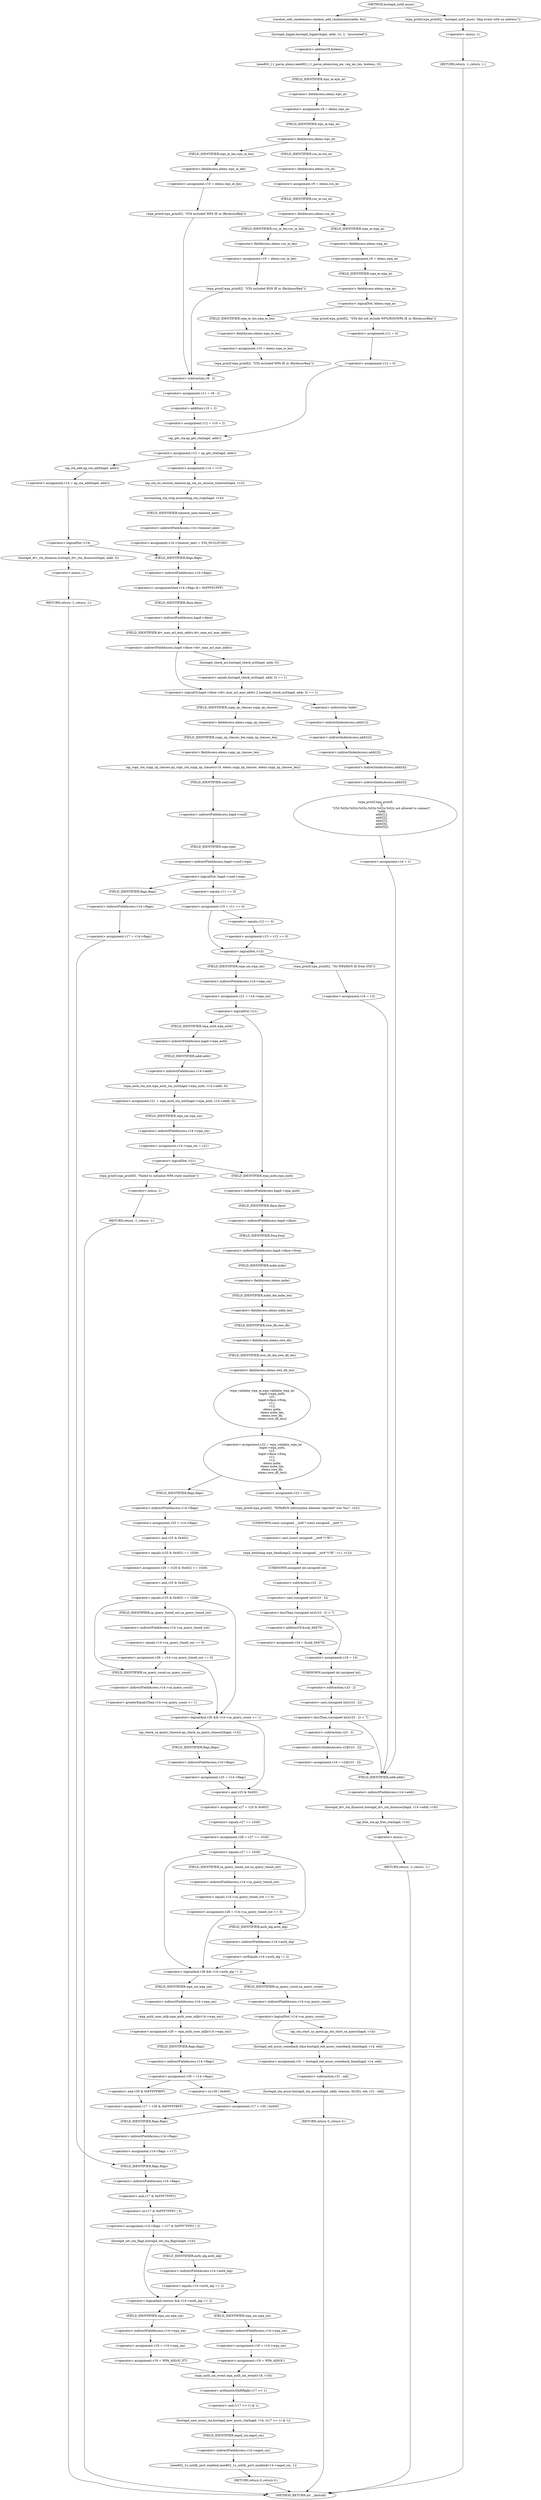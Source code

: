 digraph hostapd_notif_assoc {  
"1000159" [label = "(random_add_randomness,random_add_randomness(addr, 6u))" ]
"1000162" [label = "(hostapd_logger,hostapd_logger(hapd, addr, 1u, 2, \"associated\"))" ]
"1000168" [label = "(ieee802_11_parse_elems,ieee802_11_parse_elems(req_ies, req_ies_len, &elems, 0))" ]
"1000171" [label = "(<operator>.addressOf,&elems)" ]
"1000174" [label = "(<operator>.assignment,v9 = elems.wps_ie)" ]
"1000176" [label = "(<operator>.fieldAccess,elems.wps_ie)" ]
"1000178" [label = "(FIELD_IDENTIFIER,wps_ie,wps_ie)" ]
"1000180" [label = "(<operator>.fieldAccess,elems.wps_ie)" ]
"1000182" [label = "(FIELD_IDENTIFIER,wps_ie,wps_ie)" ]
"1000184" [label = "(<operator>.assignment,v10 = elems.wps_ie_len)" ]
"1000186" [label = "(<operator>.fieldAccess,elems.wps_ie_len)" ]
"1000188" [label = "(FIELD_IDENTIFIER,wps_ie_len,wps_ie_len)" ]
"1000189" [label = "(wpa_printf,wpa_printf(2, \"STA included WPS IE in (Re)AssocReq\"))" ]
"1000194" [label = "(<operator>.assignment,v9 = elems.rsn_ie)" ]
"1000196" [label = "(<operator>.fieldAccess,elems.rsn_ie)" ]
"1000198" [label = "(FIELD_IDENTIFIER,rsn_ie,rsn_ie)" ]
"1000200" [label = "(<operator>.fieldAccess,elems.rsn_ie)" ]
"1000202" [label = "(FIELD_IDENTIFIER,rsn_ie,rsn_ie)" ]
"1000204" [label = "(<operator>.assignment,v10 = elems.rsn_ie_len)" ]
"1000206" [label = "(<operator>.fieldAccess,elems.rsn_ie_len)" ]
"1000208" [label = "(FIELD_IDENTIFIER,rsn_ie_len,rsn_ie_len)" ]
"1000209" [label = "(wpa_printf,wpa_printf(2, \"STA included RSN IE in (Re)AssocReq\"))" ]
"1000214" [label = "(<operator>.assignment,v9 = elems.wpa_ie)" ]
"1000216" [label = "(<operator>.fieldAccess,elems.wpa_ie)" ]
"1000218" [label = "(FIELD_IDENTIFIER,wpa_ie,wpa_ie)" ]
"1000220" [label = "(<operator>.logicalNot,!elems.wpa_ie)" ]
"1000221" [label = "(<operator>.fieldAccess,elems.wpa_ie)" ]
"1000223" [label = "(FIELD_IDENTIFIER,wpa_ie,wpa_ie)" ]
"1000225" [label = "(wpa_printf,wpa_printf(2, \"STA did not include WPS/RSN/WPA IE in (Re)AssocReq\"))" ]
"1000228" [label = "(<operator>.assignment,v11 = 0)" ]
"1000231" [label = "(<operator>.assignment,v12 = 0)" ]
"1000235" [label = "(<operator>.assignment,v13 = ap_get_sta(hapd, addr))" ]
"1000237" [label = "(ap_get_sta,ap_get_sta(hapd, addr))" ]
"1000243" [label = "(<operator>.assignment,v14 = v13)" ]
"1000246" [label = "(ap_sta_no_session_timeout,ap_sta_no_session_timeout(hapd, v13))" ]
"1000249" [label = "(accounting_sta_stop,accounting_sta_stop(hapd, v14))" ]
"1000252" [label = "(<operator>.assignment,v14->timeout_next = STA_NULLFUNC)" ]
"1000253" [label = "(<operator>.indirectFieldAccess,v14->timeout_next)" ]
"1000255" [label = "(FIELD_IDENTIFIER,timeout_next,timeout_next)" ]
"1000259" [label = "(<operator>.assignment,v14 = ap_sta_add(hapd, addr))" ]
"1000261" [label = "(ap_sta_add,ap_sta_add(hapd, addr))" ]
"1000265" [label = "(<operator>.logicalNot,!v14)" ]
"1000268" [label = "(hostapd_drv_sta_disassoc,hostapd_drv_sta_disassoc(hapd, addr, 5))" ]
"1000272" [label = "(RETURN,return -1;,return -1;)" ]
"1000273" [label = "(<operator>.minus,-1)" ]
"1000275" [label = "(<operators>.assignmentAnd,v14->flags &= 0xFFFECFFF)" ]
"1000276" [label = "(<operator>.indirectFieldAccess,v14->flags)" ]
"1000278" [label = "(FIELD_IDENTIFIER,flags,flags)" ]
"1000281" [label = "(<operator>.logicalOr,hapd->iface->drv_max_acl_mac_addrs || hostapd_check_acl(hapd, addr, 0) == 1)" ]
"1000282" [label = "(<operator>.indirectFieldAccess,hapd->iface->drv_max_acl_mac_addrs)" ]
"1000283" [label = "(<operator>.indirectFieldAccess,hapd->iface)" ]
"1000285" [label = "(FIELD_IDENTIFIER,iface,iface)" ]
"1000286" [label = "(FIELD_IDENTIFIER,drv_max_acl_mac_addrs,drv_max_acl_mac_addrs)" ]
"1000287" [label = "(<operator>.equals,hostapd_check_acl(hapd, addr, 0) == 1)" ]
"1000288" [label = "(hostapd_check_acl,hostapd_check_acl(hapd, addr, 0))" ]
"1000294" [label = "(ap_copy_sta_supp_op_classes,ap_copy_sta_supp_op_classes(v14, elems.supp_op_classes, elems.supp_op_classes_len))" ]
"1000296" [label = "(<operator>.fieldAccess,elems.supp_op_classes)" ]
"1000298" [label = "(FIELD_IDENTIFIER,supp_op_classes,supp_op_classes)" ]
"1000299" [label = "(<operator>.fieldAccess,elems.supp_op_classes_len)" ]
"1000301" [label = "(FIELD_IDENTIFIER,supp_op_classes_len,supp_op_classes_len)" ]
"1000303" [label = "(<operator>.logicalNot,!hapd->conf->wpa)" ]
"1000304" [label = "(<operator>.indirectFieldAccess,hapd->conf->wpa)" ]
"1000305" [label = "(<operator>.indirectFieldAccess,hapd->conf)" ]
"1000307" [label = "(FIELD_IDENTIFIER,conf,conf)" ]
"1000308" [label = "(FIELD_IDENTIFIER,wpa,wpa)" ]
"1000310" [label = "(<operator>.assignment,v17 = v14->flags)" ]
"1000312" [label = "(<operator>.indirectFieldAccess,v14->flags)" ]
"1000314" [label = "(FIELD_IDENTIFIER,flags,flags)" ]
"1000316" [label = "(<operator>.assignment,v15 = v11 == 0)" ]
"1000318" [label = "(<operator>.equals,v11 == 0)" ]
"1000323" [label = "(<operator>.assignment,v15 = v12 == 0)" ]
"1000325" [label = "(<operator>.equals,v12 == 0)" ]
"1000329" [label = "(<operator>.logicalNot,!v15)" ]
"1000332" [label = "(<operator>.assignment,v21 = v14->wpa_sm)" ]
"1000334" [label = "(<operator>.indirectFieldAccess,v14->wpa_sm)" ]
"1000336" [label = "(FIELD_IDENTIFIER,wpa_sm,wpa_sm)" ]
"1000338" [label = "(<operator>.logicalNot,!v21)" ]
"1000341" [label = "(<operator>.assignment,v21 = wpa_auth_sta_init(hapd->wpa_auth, v14->addr, 0))" ]
"1000343" [label = "(wpa_auth_sta_init,wpa_auth_sta_init(hapd->wpa_auth, v14->addr, 0))" ]
"1000344" [label = "(<operator>.indirectFieldAccess,hapd->wpa_auth)" ]
"1000346" [label = "(FIELD_IDENTIFIER,wpa_auth,wpa_auth)" ]
"1000347" [label = "(<operator>.indirectFieldAccess,v14->addr)" ]
"1000349" [label = "(FIELD_IDENTIFIER,addr,addr)" ]
"1000351" [label = "(<operator>.assignment,v14->wpa_sm = v21)" ]
"1000352" [label = "(<operator>.indirectFieldAccess,v14->wpa_sm)" ]
"1000354" [label = "(FIELD_IDENTIFIER,wpa_sm,wpa_sm)" ]
"1000357" [label = "(<operator>.logicalNot,!v21)" ]
"1000360" [label = "(wpa_printf,wpa_printf(5, \"Failed to initialize WPA state machine\"))" ]
"1000363" [label = "(RETURN,return -1;,return -1;)" ]
"1000364" [label = "(<operator>.minus,-1)" ]
"1000366" [label = "(<operator>.assignment,v22 = wpa_validate_wpa_ie(\n                      hapd->wpa_auth,\n                      v21,\n                      hapd->iface->freq,\n                      v11,\n                      v12,\n                      elems.mdie,\n                      elems.mdie_len,\n                      elems.owe_dh,\n                      elems.owe_dh_len))" ]
"1000368" [label = "(wpa_validate_wpa_ie,wpa_validate_wpa_ie(\n                      hapd->wpa_auth,\n                      v21,\n                      hapd->iface->freq,\n                      v11,\n                      v12,\n                      elems.mdie,\n                      elems.mdie_len,\n                      elems.owe_dh,\n                      elems.owe_dh_len))" ]
"1000369" [label = "(<operator>.indirectFieldAccess,hapd->wpa_auth)" ]
"1000371" [label = "(FIELD_IDENTIFIER,wpa_auth,wpa_auth)" ]
"1000373" [label = "(<operator>.indirectFieldAccess,hapd->iface->freq)" ]
"1000374" [label = "(<operator>.indirectFieldAccess,hapd->iface)" ]
"1000376" [label = "(FIELD_IDENTIFIER,iface,iface)" ]
"1000377" [label = "(FIELD_IDENTIFIER,freq,freq)" ]
"1000380" [label = "(<operator>.fieldAccess,elems.mdie)" ]
"1000382" [label = "(FIELD_IDENTIFIER,mdie,mdie)" ]
"1000383" [label = "(<operator>.fieldAccess,elems.mdie_len)" ]
"1000385" [label = "(FIELD_IDENTIFIER,mdie_len,mdie_len)" ]
"1000386" [label = "(<operator>.fieldAccess,elems.owe_dh)" ]
"1000388" [label = "(FIELD_IDENTIFIER,owe_dh,owe_dh)" ]
"1000389" [label = "(<operator>.fieldAccess,elems.owe_dh_len)" ]
"1000391" [label = "(FIELD_IDENTIFIER,owe_dh_len,owe_dh_len)" ]
"1000395" [label = "(<operator>.assignment,v23 = v22)" ]
"1000398" [label = "(wpa_printf,wpa_printf(2, \"WPA/RSN information element rejected? (res %u)\", v22))" ]
"1000402" [label = "(wpa_hexdump,wpa_hexdump(2, (const unsigned __int8 *)\"IE\", v11, v12))" ]
"1000404" [label = "(<operator>.cast,(const unsigned __int8 *)\"IE\")" ]
"1000405" [label = "(UNKNOWN,const unsigned __int8 *,const unsigned __int8 *)" ]
"1000410" [label = "(<operator>.lessThan,(unsigned int)(v23 - 2) < 7)" ]
"1000411" [label = "(<operator>.cast,(unsigned int)(v23 - 2))" ]
"1000412" [label = "(UNKNOWN,unsigned int,unsigned int)" ]
"1000413" [label = "(<operator>.subtraction,v23 - 2)" ]
"1000417" [label = "(<operator>.assignment,v24 = &unk_94D70)" ]
"1000419" [label = "(<operator>.addressOf,&unk_94D70)" ]
"1000421" [label = "(<operator>.assignment,v16 = 13)" ]
"1000425" [label = "(<operator>.lessThan,(unsigned int)(v23 - 2) < 7)" ]
"1000426" [label = "(<operator>.cast,(unsigned int)(v23 - 2))" ]
"1000427" [label = "(UNKNOWN,unsigned int,unsigned int)" ]
"1000428" [label = "(<operator>.subtraction,v23 - 2)" ]
"1000432" [label = "(<operator>.assignment,v16 = v24[v23 - 2])" ]
"1000434" [label = "(<operator>.indirectIndexAccess,v24[v23 - 2])" ]
"1000436" [label = "(<operator>.subtraction,v23 - 2)" ]
"1000440" [label = "(<operator>.assignment,v25 = v14->flags)" ]
"1000442" [label = "(<operator>.indirectFieldAccess,v14->flags)" ]
"1000444" [label = "(FIELD_IDENTIFIER,flags,flags)" ]
"1000445" [label = "(<operator>.assignment,v26 = (v25 & 0x402) == 1026)" ]
"1000447" [label = "(<operator>.equals,(v25 & 0x402) == 1026)" ]
"1000448" [label = "(<operator>.and,v25 & 0x402)" ]
"1000453" [label = "(<operator>.equals,(v25 & 0x402) == 1026)" ]
"1000454" [label = "(<operator>.and,v25 & 0x402)" ]
"1000458" [label = "(<operator>.assignment,v26 = v14->sa_query_timed_out == 0)" ]
"1000460" [label = "(<operator>.equals,v14->sa_query_timed_out == 0)" ]
"1000461" [label = "(<operator>.indirectFieldAccess,v14->sa_query_timed_out)" ]
"1000463" [label = "(FIELD_IDENTIFIER,sa_query_timed_out,sa_query_timed_out)" ]
"1000466" [label = "(<operator>.logicalAnd,v26 && v14->sa_query_count >= 1)" ]
"1000468" [label = "(<operator>.greaterEqualsThan,v14->sa_query_count >= 1)" ]
"1000469" [label = "(<operator>.indirectFieldAccess,v14->sa_query_count)" ]
"1000471" [label = "(FIELD_IDENTIFIER,sa_query_count,sa_query_count)" ]
"1000474" [label = "(ap_check_sa_query_timeout,ap_check_sa_query_timeout(hapd, v14))" ]
"1000477" [label = "(<operator>.assignment,v25 = v14->flags)" ]
"1000479" [label = "(<operator>.indirectFieldAccess,v14->flags)" ]
"1000481" [label = "(FIELD_IDENTIFIER,flags,flags)" ]
"1000482" [label = "(<operator>.assignment,v27 = v25 & 0x402)" ]
"1000484" [label = "(<operator>.and,v25 & 0x402)" ]
"1000487" [label = "(<operator>.assignment,v28 = v27 == 1026)" ]
"1000489" [label = "(<operator>.equals,v27 == 1026)" ]
"1000493" [label = "(<operator>.equals,v27 == 1026)" ]
"1000496" [label = "(<operator>.assignment,v28 = v14->sa_query_timed_out == 0)" ]
"1000498" [label = "(<operator>.equals,v14->sa_query_timed_out == 0)" ]
"1000499" [label = "(<operator>.indirectFieldAccess,v14->sa_query_timed_out)" ]
"1000501" [label = "(FIELD_IDENTIFIER,sa_query_timed_out,sa_query_timed_out)" ]
"1000504" [label = "(<operator>.logicalAnd,v28 && v14->auth_alg != 2)" ]
"1000506" [label = "(<operator>.notEquals,v14->auth_alg != 2)" ]
"1000507" [label = "(<operator>.indirectFieldAccess,v14->auth_alg)" ]
"1000509" [label = "(FIELD_IDENTIFIER,auth_alg,auth_alg)" ]
"1000513" [label = "(<operator>.logicalNot,!v14->sa_query_count)" ]
"1000514" [label = "(<operator>.indirectFieldAccess,v14->sa_query_count)" ]
"1000516" [label = "(FIELD_IDENTIFIER,sa_query_count,sa_query_count)" ]
"1000517" [label = "(ap_sta_start_sa_query,ap_sta_start_sa_query(hapd, v14))" ]
"1000520" [label = "(<operator>.assignment,v31 = hostapd_eid_assoc_comeback_time(hapd, v14, eid))" ]
"1000522" [label = "(hostapd_eid_assoc_comeback_time,hostapd_eid_assoc_comeback_time(hapd, v14, eid))" ]
"1000526" [label = "(hostapd_sta_assoc,hostapd_sta_assoc(hapd, addr, reassoc, 0x1Eu, eid, v31 - eid))" ]
"1000532" [label = "(<operator>.subtraction,v31 - eid)" ]
"1000535" [label = "(RETURN,return 0;,return 0;)" ]
"1000537" [label = "(<operator>.assignment,v29 = wpa_auth_uses_mfp(v14->wpa_sm))" ]
"1000539" [label = "(wpa_auth_uses_mfp,wpa_auth_uses_mfp(v14->wpa_sm))" ]
"1000540" [label = "(<operator>.indirectFieldAccess,v14->wpa_sm)" ]
"1000542" [label = "(FIELD_IDENTIFIER,wpa_sm,wpa_sm)" ]
"1000543" [label = "(<operator>.assignment,v30 = v14->flags)" ]
"1000545" [label = "(<operator>.indirectFieldAccess,v14->flags)" ]
"1000547" [label = "(FIELD_IDENTIFIER,flags,flags)" ]
"1000550" [label = "(<operator>.assignment,v17 = v30 | 0x400)" ]
"1000552" [label = "(<operator>.or,v30 | 0x400)" ]
"1000556" [label = "(<operator>.assignment,v17 = v30 & 0xFFFFFBFF)" ]
"1000558" [label = "(<operator>.and,v30 & 0xFFFFFBFF)" ]
"1000561" [label = "(<operator>.assignment,v14->flags = v17)" ]
"1000562" [label = "(<operator>.indirectFieldAccess,v14->flags)" ]
"1000564" [label = "(FIELD_IDENTIFIER,flags,flags)" ]
"1000567" [label = "(<operator>.assignment,v14->flags = v17 & 0xFFF7FFFC | 3)" ]
"1000568" [label = "(<operator>.indirectFieldAccess,v14->flags)" ]
"1000570" [label = "(FIELD_IDENTIFIER,flags,flags)" ]
"1000571" [label = "(<operator>.or,v17 & 0xFFF7FFFC | 3)" ]
"1000572" [label = "(<operator>.and,v17 & 0xFFF7FFFC)" ]
"1000576" [label = "(hostapd_set_sta_flags,hostapd_set_sta_flags(hapd, v14))" ]
"1000580" [label = "(<operator>.logicalAnd,reassoc && v14->auth_alg == 2)" ]
"1000582" [label = "(<operator>.equals,v14->auth_alg == 2)" ]
"1000583" [label = "(<operator>.indirectFieldAccess,v14->auth_alg)" ]
"1000585" [label = "(FIELD_IDENTIFIER,auth_alg,auth_alg)" ]
"1000588" [label = "(<operator>.assignment,v18 = v14->wpa_sm)" ]
"1000590" [label = "(<operator>.indirectFieldAccess,v14->wpa_sm)" ]
"1000592" [label = "(FIELD_IDENTIFIER,wpa_sm,wpa_sm)" ]
"1000593" [label = "(<operator>.assignment,v19 = WPA_ASSOC_FT)" ]
"1000598" [label = "(<operator>.assignment,v18 = v14->wpa_sm)" ]
"1000600" [label = "(<operator>.indirectFieldAccess,v14->wpa_sm)" ]
"1000602" [label = "(FIELD_IDENTIFIER,wpa_sm,wpa_sm)" ]
"1000603" [label = "(<operator>.assignment,v19 = WPA_ASSOC)" ]
"1000606" [label = "(wpa_auth_sm_event,wpa_auth_sm_event(v18, v19))" ]
"1000609" [label = "(hostapd_new_assoc_sta,hostapd_new_assoc_sta(hapd, v14, (v17 >> 1) & 1))" ]
"1000612" [label = "(<operator>.and,(v17 >> 1) & 1)" ]
"1000613" [label = "(<operator>.arithmeticShiftRight,v17 >> 1)" ]
"1000617" [label = "(ieee802_1x_notify_port_enabled,ieee802_1x_notify_port_enabled(v14->eapol_sm, 1))" ]
"1000618" [label = "(<operator>.indirectFieldAccess,v14->eapol_sm)" ]
"1000620" [label = "(FIELD_IDENTIFIER,eapol_sm,eapol_sm)" ]
"1000622" [label = "(RETURN,return 0;,return 0;)" ]
"1000624" [label = "(wpa_printf,wpa_printf(2, \"No WPA/RSN IE from STA\"))" ]
"1000627" [label = "(<operator>.assignment,v16 = 13)" ]
"1000632" [label = "(wpa_printf,wpa_printf(\n              3,\n              \"STA %02x:%02x:%02x:%02x:%02x:%02x not allowed to connect\",\n              *addr,\n              addr[1],\n              addr[2],\n              addr[3],\n              addr[4],\n              addr[5]))" ]
"1000635" [label = "(<operator>.indirection,*addr)" ]
"1000637" [label = "(<operator>.indirectIndexAccess,addr[1])" ]
"1000640" [label = "(<operator>.indirectIndexAccess,addr[2])" ]
"1000643" [label = "(<operator>.indirectIndexAccess,addr[3])" ]
"1000646" [label = "(<operator>.indirectIndexAccess,addr[4])" ]
"1000649" [label = "(<operator>.indirectIndexAccess,addr[5])" ]
"1000652" [label = "(<operator>.assignment,v16 = 1)" ]
"1000656" [label = "(hostapd_drv_sta_disassoc,hostapd_drv_sta_disassoc(hapd, v14->addr, v16))" ]
"1000658" [label = "(<operator>.indirectFieldAccess,v14->addr)" ]
"1000660" [label = "(FIELD_IDENTIFIER,addr,addr)" ]
"1000662" [label = "(ap_free_sta,ap_free_sta(hapd, v14))" ]
"1000665" [label = "(RETURN,return -1;,return -1;)" ]
"1000666" [label = "(<operator>.minus,-1)" ]
"1000668" [label = "(<operator>.assignment,v10 = elems.wpa_ie_len)" ]
"1000670" [label = "(<operator>.fieldAccess,elems.wpa_ie_len)" ]
"1000672" [label = "(FIELD_IDENTIFIER,wpa_ie_len,wpa_ie_len)" ]
"1000673" [label = "(wpa_printf,wpa_printf(2, \"STA included WPA IE in (Re)AssocReq\"))" ]
"1000676" [label = "(<operator>.assignment,v11 = v9 - 2)" ]
"1000678" [label = "(<operator>.subtraction,v9 - 2)" ]
"1000681" [label = "(<operator>.assignment,v12 = v10 + 2)" ]
"1000683" [label = "(<operator>.addition,v10 + 2)" ]
"1000687" [label = "(wpa_printf,wpa_printf(2, \"hostapd_notif_assoc: Skip event with no address\"))" ]
"1000690" [label = "(RETURN,return -1;,return -1;)" ]
"1000691" [label = "(<operator>.minus,-1)" ]
"1000125" [label = "(METHOD,hostapd_notif_assoc)" ]
"1000693" [label = "(METHOD_RETURN,int __fastcall)" ]
  "1000159" -> "1000162" 
  "1000162" -> "1000171" 
  "1000168" -> "1000178" 
  "1000171" -> "1000168" 
  "1000174" -> "1000182" 
  "1000176" -> "1000174" 
  "1000178" -> "1000176" 
  "1000180" -> "1000188" 
  "1000180" -> "1000198" 
  "1000182" -> "1000180" 
  "1000184" -> "1000189" 
  "1000186" -> "1000184" 
  "1000188" -> "1000186" 
  "1000189" -> "1000678" 
  "1000194" -> "1000202" 
  "1000196" -> "1000194" 
  "1000198" -> "1000196" 
  "1000200" -> "1000208" 
  "1000200" -> "1000218" 
  "1000202" -> "1000200" 
  "1000204" -> "1000209" 
  "1000206" -> "1000204" 
  "1000208" -> "1000206" 
  "1000209" -> "1000678" 
  "1000214" -> "1000223" 
  "1000216" -> "1000214" 
  "1000218" -> "1000216" 
  "1000220" -> "1000225" 
  "1000220" -> "1000672" 
  "1000221" -> "1000220" 
  "1000223" -> "1000221" 
  "1000225" -> "1000228" 
  "1000228" -> "1000231" 
  "1000231" -> "1000237" 
  "1000235" -> "1000243" 
  "1000235" -> "1000261" 
  "1000237" -> "1000235" 
  "1000243" -> "1000246" 
  "1000246" -> "1000249" 
  "1000249" -> "1000255" 
  "1000252" -> "1000278" 
  "1000253" -> "1000252" 
  "1000255" -> "1000253" 
  "1000259" -> "1000265" 
  "1000261" -> "1000259" 
  "1000265" -> "1000268" 
  "1000265" -> "1000278" 
  "1000268" -> "1000273" 
  "1000272" -> "1000693" 
  "1000273" -> "1000272" 
  "1000275" -> "1000285" 
  "1000276" -> "1000275" 
  "1000278" -> "1000276" 
  "1000281" -> "1000298" 
  "1000281" -> "1000635" 
  "1000282" -> "1000281" 
  "1000282" -> "1000288" 
  "1000283" -> "1000286" 
  "1000285" -> "1000283" 
  "1000286" -> "1000282" 
  "1000287" -> "1000281" 
  "1000288" -> "1000287" 
  "1000294" -> "1000307" 
  "1000296" -> "1000301" 
  "1000298" -> "1000296" 
  "1000299" -> "1000294" 
  "1000301" -> "1000299" 
  "1000303" -> "1000314" 
  "1000303" -> "1000318" 
  "1000304" -> "1000303" 
  "1000305" -> "1000308" 
  "1000307" -> "1000305" 
  "1000308" -> "1000304" 
  "1000310" -> "1000570" 
  "1000312" -> "1000310" 
  "1000314" -> "1000312" 
  "1000316" -> "1000325" 
  "1000316" -> "1000329" 
  "1000318" -> "1000316" 
  "1000323" -> "1000329" 
  "1000325" -> "1000323" 
  "1000329" -> "1000336" 
  "1000329" -> "1000624" 
  "1000332" -> "1000338" 
  "1000334" -> "1000332" 
  "1000336" -> "1000334" 
  "1000338" -> "1000346" 
  "1000338" -> "1000371" 
  "1000341" -> "1000354" 
  "1000343" -> "1000341" 
  "1000344" -> "1000349" 
  "1000346" -> "1000344" 
  "1000347" -> "1000343" 
  "1000349" -> "1000347" 
  "1000351" -> "1000357" 
  "1000352" -> "1000351" 
  "1000354" -> "1000352" 
  "1000357" -> "1000360" 
  "1000357" -> "1000371" 
  "1000360" -> "1000364" 
  "1000363" -> "1000693" 
  "1000364" -> "1000363" 
  "1000366" -> "1000395" 
  "1000366" -> "1000444" 
  "1000368" -> "1000366" 
  "1000369" -> "1000376" 
  "1000371" -> "1000369" 
  "1000373" -> "1000382" 
  "1000374" -> "1000377" 
  "1000376" -> "1000374" 
  "1000377" -> "1000373" 
  "1000380" -> "1000385" 
  "1000382" -> "1000380" 
  "1000383" -> "1000388" 
  "1000385" -> "1000383" 
  "1000386" -> "1000391" 
  "1000388" -> "1000386" 
  "1000389" -> "1000368" 
  "1000391" -> "1000389" 
  "1000395" -> "1000398" 
  "1000398" -> "1000405" 
  "1000402" -> "1000412" 
  "1000404" -> "1000402" 
  "1000405" -> "1000404" 
  "1000410" -> "1000419" 
  "1000410" -> "1000421" 
  "1000411" -> "1000410" 
  "1000412" -> "1000413" 
  "1000413" -> "1000411" 
  "1000417" -> "1000421" 
  "1000419" -> "1000417" 
  "1000421" -> "1000427" 
  "1000425" -> "1000436" 
  "1000425" -> "1000660" 
  "1000426" -> "1000425" 
  "1000427" -> "1000428" 
  "1000428" -> "1000426" 
  "1000432" -> "1000660" 
  "1000434" -> "1000432" 
  "1000436" -> "1000434" 
  "1000440" -> "1000448" 
  "1000442" -> "1000440" 
  "1000444" -> "1000442" 
  "1000445" -> "1000454" 
  "1000447" -> "1000445" 
  "1000448" -> "1000447" 
  "1000453" -> "1000463" 
  "1000453" -> "1000466" 
  "1000453" -> "1000471" 
  "1000454" -> "1000453" 
  "1000458" -> "1000466" 
  "1000458" -> "1000471" 
  "1000460" -> "1000458" 
  "1000461" -> "1000460" 
  "1000463" -> "1000461" 
  "1000466" -> "1000474" 
  "1000466" -> "1000484" 
  "1000468" -> "1000466" 
  "1000469" -> "1000468" 
  "1000471" -> "1000469" 
  "1000474" -> "1000481" 
  "1000477" -> "1000484" 
  "1000479" -> "1000477" 
  "1000481" -> "1000479" 
  "1000482" -> "1000489" 
  "1000484" -> "1000482" 
  "1000487" -> "1000493" 
  "1000489" -> "1000487" 
  "1000493" -> "1000501" 
  "1000493" -> "1000504" 
  "1000493" -> "1000509" 
  "1000496" -> "1000504" 
  "1000496" -> "1000509" 
  "1000498" -> "1000496" 
  "1000499" -> "1000498" 
  "1000501" -> "1000499" 
  "1000504" -> "1000516" 
  "1000504" -> "1000542" 
  "1000506" -> "1000504" 
  "1000507" -> "1000506" 
  "1000509" -> "1000507" 
  "1000513" -> "1000517" 
  "1000513" -> "1000522" 
  "1000514" -> "1000513" 
  "1000516" -> "1000514" 
  "1000517" -> "1000522" 
  "1000520" -> "1000532" 
  "1000522" -> "1000520" 
  "1000526" -> "1000535" 
  "1000532" -> "1000526" 
  "1000535" -> "1000693" 
  "1000537" -> "1000547" 
  "1000539" -> "1000537" 
  "1000540" -> "1000539" 
  "1000542" -> "1000540" 
  "1000543" -> "1000552" 
  "1000543" -> "1000558" 
  "1000545" -> "1000543" 
  "1000547" -> "1000545" 
  "1000550" -> "1000564" 
  "1000552" -> "1000550" 
  "1000556" -> "1000564" 
  "1000558" -> "1000556" 
  "1000561" -> "1000570" 
  "1000562" -> "1000561" 
  "1000564" -> "1000562" 
  "1000567" -> "1000576" 
  "1000568" -> "1000572" 
  "1000570" -> "1000568" 
  "1000571" -> "1000567" 
  "1000572" -> "1000571" 
  "1000576" -> "1000580" 
  "1000576" -> "1000585" 
  "1000580" -> "1000592" 
  "1000580" -> "1000602" 
  "1000582" -> "1000580" 
  "1000583" -> "1000582" 
  "1000585" -> "1000583" 
  "1000588" -> "1000593" 
  "1000590" -> "1000588" 
  "1000592" -> "1000590" 
  "1000593" -> "1000606" 
  "1000598" -> "1000603" 
  "1000600" -> "1000598" 
  "1000602" -> "1000600" 
  "1000603" -> "1000606" 
  "1000606" -> "1000613" 
  "1000609" -> "1000620" 
  "1000612" -> "1000609" 
  "1000613" -> "1000612" 
  "1000617" -> "1000622" 
  "1000618" -> "1000617" 
  "1000620" -> "1000618" 
  "1000622" -> "1000693" 
  "1000624" -> "1000627" 
  "1000627" -> "1000660" 
  "1000632" -> "1000652" 
  "1000635" -> "1000637" 
  "1000637" -> "1000640" 
  "1000640" -> "1000643" 
  "1000643" -> "1000646" 
  "1000646" -> "1000649" 
  "1000649" -> "1000632" 
  "1000652" -> "1000660" 
  "1000656" -> "1000662" 
  "1000658" -> "1000656" 
  "1000660" -> "1000658" 
  "1000662" -> "1000666" 
  "1000665" -> "1000693" 
  "1000666" -> "1000665" 
  "1000668" -> "1000673" 
  "1000670" -> "1000668" 
  "1000672" -> "1000670" 
  "1000673" -> "1000678" 
  "1000676" -> "1000683" 
  "1000678" -> "1000676" 
  "1000681" -> "1000237" 
  "1000683" -> "1000681" 
  "1000687" -> "1000691" 
  "1000690" -> "1000693" 
  "1000691" -> "1000690" 
  "1000125" -> "1000159" 
  "1000125" -> "1000687" 
}
